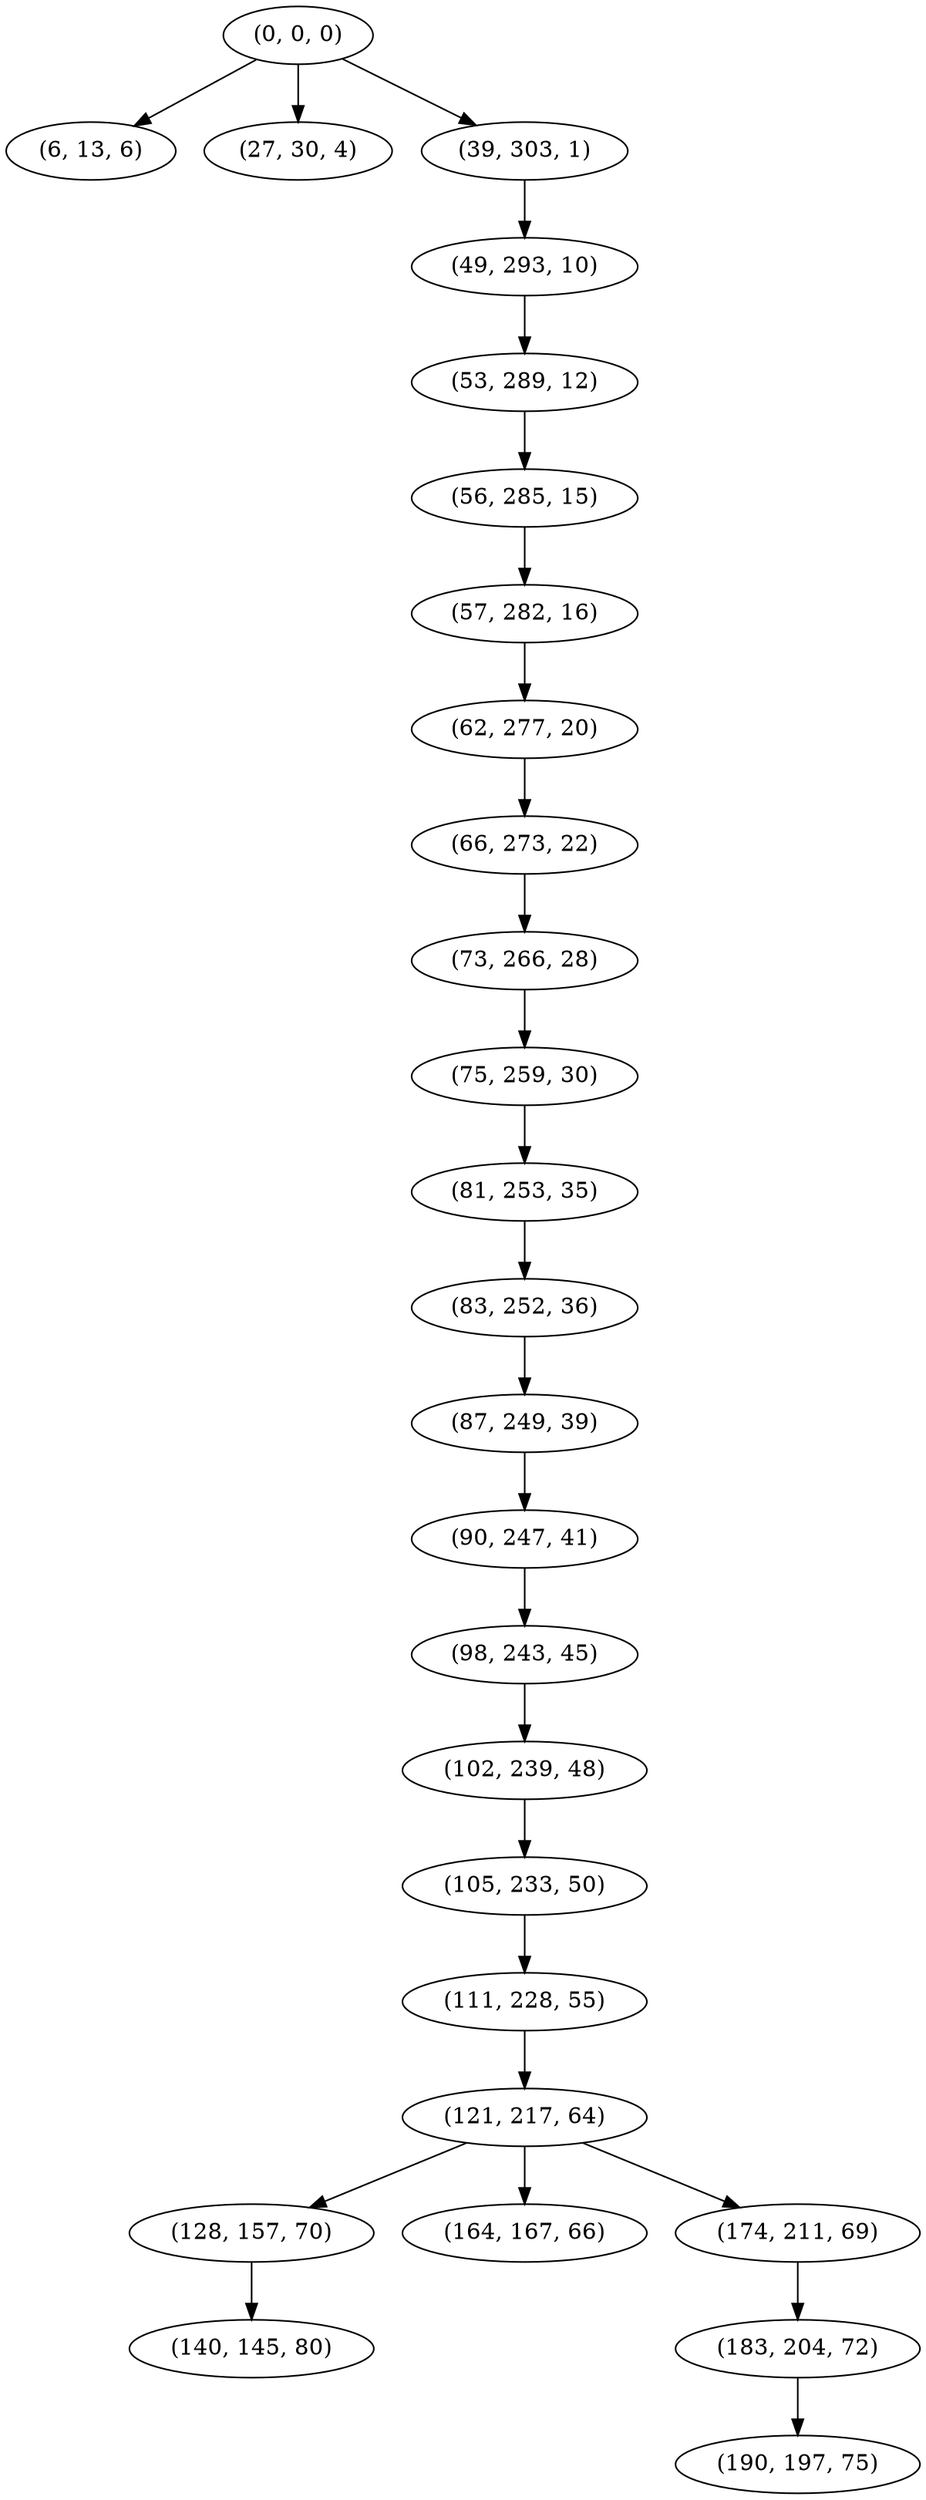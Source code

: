 digraph tree {
    "(0, 0, 0)";
    "(6, 13, 6)";
    "(27, 30, 4)";
    "(39, 303, 1)";
    "(49, 293, 10)";
    "(53, 289, 12)";
    "(56, 285, 15)";
    "(57, 282, 16)";
    "(62, 277, 20)";
    "(66, 273, 22)";
    "(73, 266, 28)";
    "(75, 259, 30)";
    "(81, 253, 35)";
    "(83, 252, 36)";
    "(87, 249, 39)";
    "(90, 247, 41)";
    "(98, 243, 45)";
    "(102, 239, 48)";
    "(105, 233, 50)";
    "(111, 228, 55)";
    "(121, 217, 64)";
    "(128, 157, 70)";
    "(140, 145, 80)";
    "(164, 167, 66)";
    "(174, 211, 69)";
    "(183, 204, 72)";
    "(190, 197, 75)";
    "(0, 0, 0)" -> "(6, 13, 6)";
    "(0, 0, 0)" -> "(27, 30, 4)";
    "(0, 0, 0)" -> "(39, 303, 1)";
    "(39, 303, 1)" -> "(49, 293, 10)";
    "(49, 293, 10)" -> "(53, 289, 12)";
    "(53, 289, 12)" -> "(56, 285, 15)";
    "(56, 285, 15)" -> "(57, 282, 16)";
    "(57, 282, 16)" -> "(62, 277, 20)";
    "(62, 277, 20)" -> "(66, 273, 22)";
    "(66, 273, 22)" -> "(73, 266, 28)";
    "(73, 266, 28)" -> "(75, 259, 30)";
    "(75, 259, 30)" -> "(81, 253, 35)";
    "(81, 253, 35)" -> "(83, 252, 36)";
    "(83, 252, 36)" -> "(87, 249, 39)";
    "(87, 249, 39)" -> "(90, 247, 41)";
    "(90, 247, 41)" -> "(98, 243, 45)";
    "(98, 243, 45)" -> "(102, 239, 48)";
    "(102, 239, 48)" -> "(105, 233, 50)";
    "(105, 233, 50)" -> "(111, 228, 55)";
    "(111, 228, 55)" -> "(121, 217, 64)";
    "(121, 217, 64)" -> "(128, 157, 70)";
    "(121, 217, 64)" -> "(164, 167, 66)";
    "(121, 217, 64)" -> "(174, 211, 69)";
    "(128, 157, 70)" -> "(140, 145, 80)";
    "(174, 211, 69)" -> "(183, 204, 72)";
    "(183, 204, 72)" -> "(190, 197, 75)";
}
